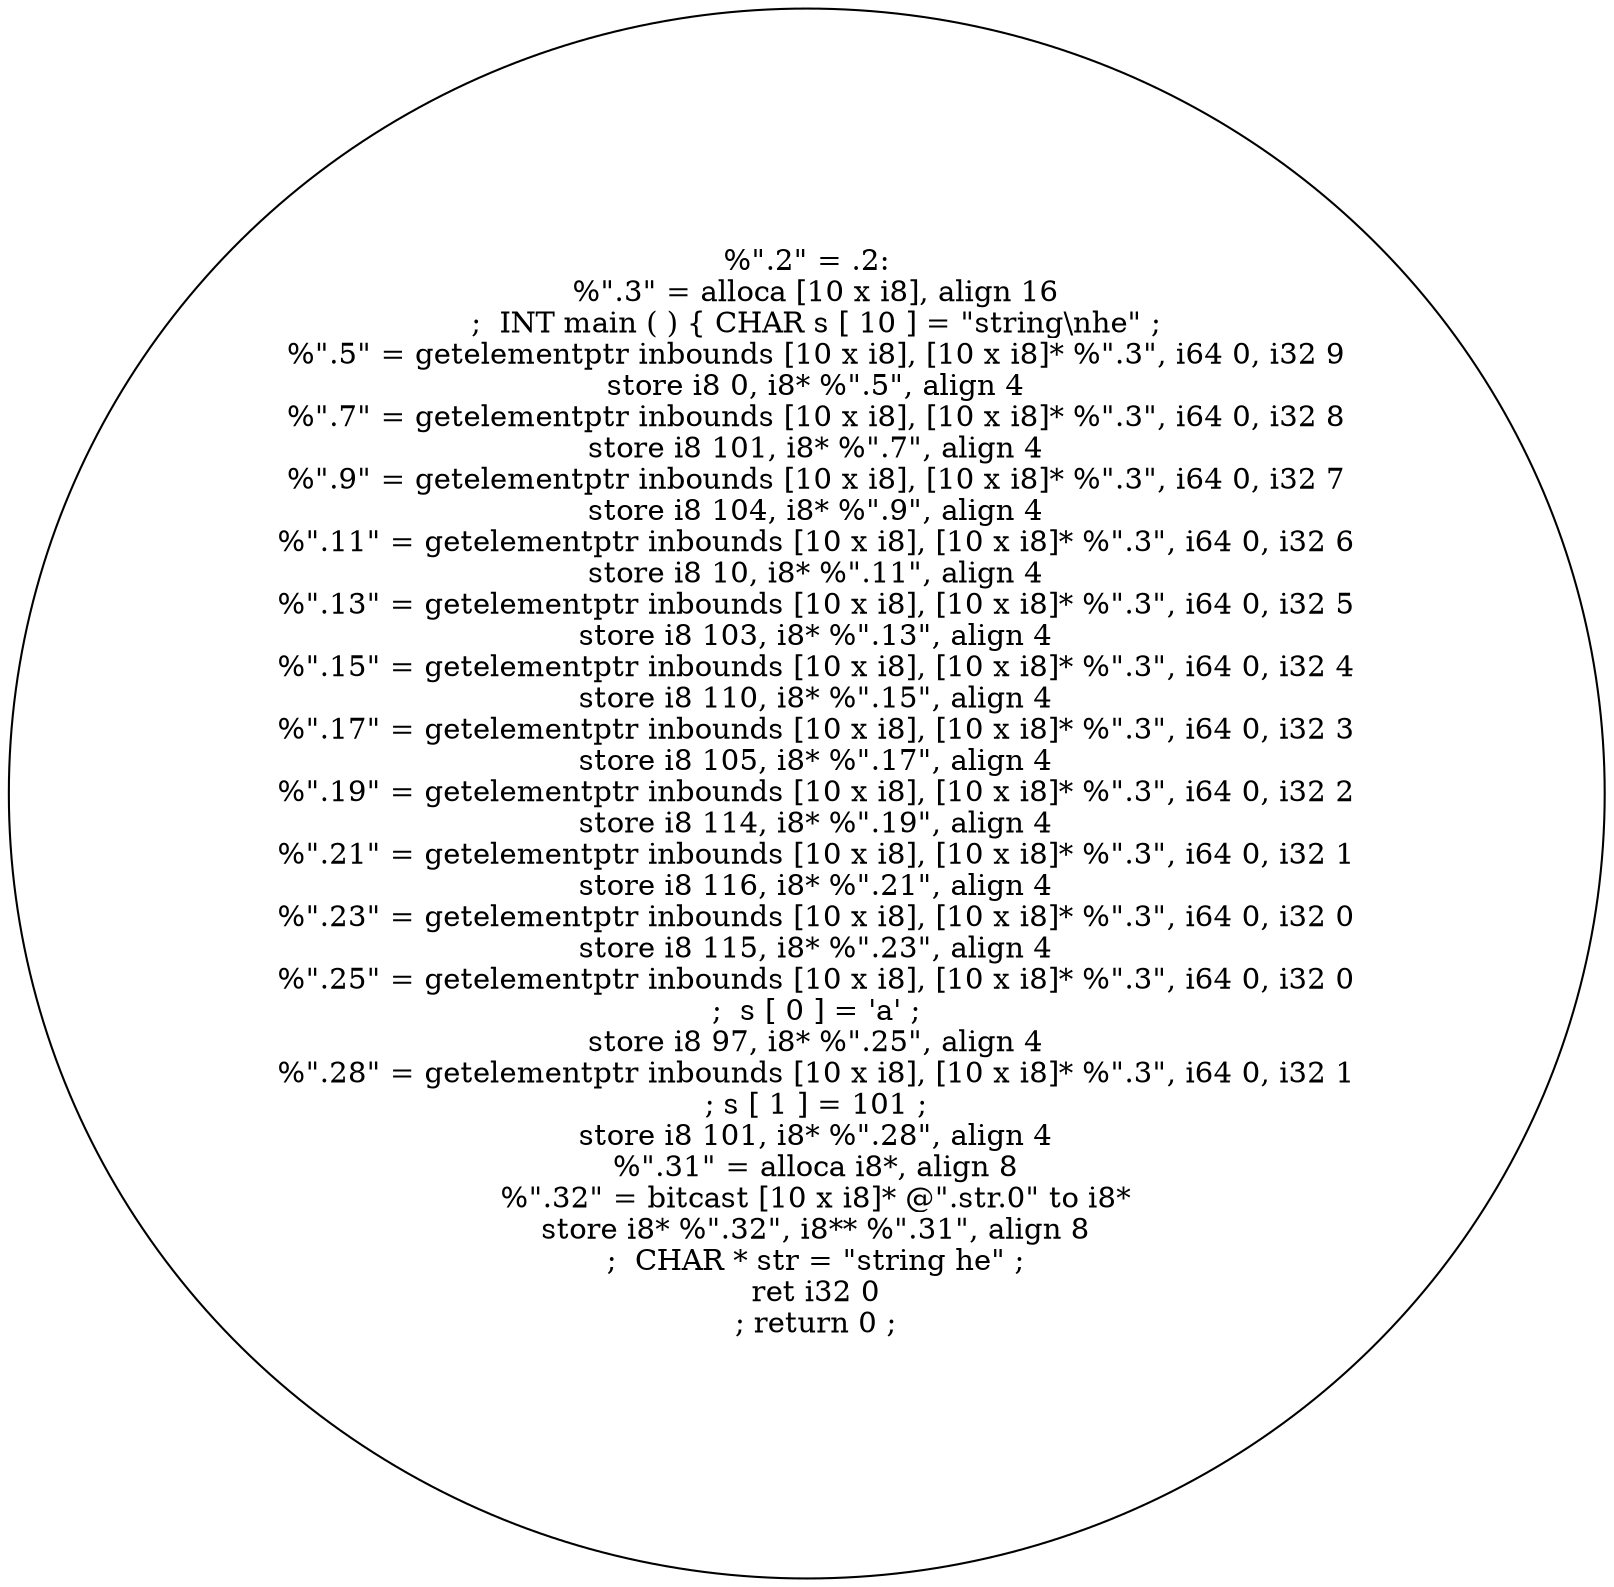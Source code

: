 digraph AST {
  "135951640216672" [label="%\".2\" = .2:
  %\".3\" = alloca [10 x i8], align 16
  ;  INT main ( ) { CHAR s [ 10 ] = \"string\\nhe\" ;
  %\".5\" = getelementptr inbounds [10 x i8], [10 x i8]* %\".3\", i64 0, i32 9
  store i8 0, i8* %\".5\", align 4
  %\".7\" = getelementptr inbounds [10 x i8], [10 x i8]* %\".3\", i64 0, i32 8
  store i8 101, i8* %\".7\", align 4
  %\".9\" = getelementptr inbounds [10 x i8], [10 x i8]* %\".3\", i64 0, i32 7
  store i8 104, i8* %\".9\", align 4
  %\".11\" = getelementptr inbounds [10 x i8], [10 x i8]* %\".3\", i64 0, i32 6
  store i8 10, i8* %\".11\", align 4
  %\".13\" = getelementptr inbounds [10 x i8], [10 x i8]* %\".3\", i64 0, i32 5
  store i8 103, i8* %\".13\", align 4
  %\".15\" = getelementptr inbounds [10 x i8], [10 x i8]* %\".3\", i64 0, i32 4
  store i8 110, i8* %\".15\", align 4
  %\".17\" = getelementptr inbounds [10 x i8], [10 x i8]* %\".3\", i64 0, i32 3
  store i8 105, i8* %\".17\", align 4
  %\".19\" = getelementptr inbounds [10 x i8], [10 x i8]* %\".3\", i64 0, i32 2
  store i8 114, i8* %\".19\", align 4
  %\".21\" = getelementptr inbounds [10 x i8], [10 x i8]* %\".3\", i64 0, i32 1
  store i8 116, i8* %\".21\", align 4
  %\".23\" = getelementptr inbounds [10 x i8], [10 x i8]* %\".3\", i64 0, i32 0
  store i8 115, i8* %\".23\", align 4
  %\".25\" = getelementptr inbounds [10 x i8], [10 x i8]* %\".3\", i64 0, i32 0
  ;  s [ 0 ] = 'a' ;
  store i8 97, i8* %\".25\", align 4
  %\".28\" = getelementptr inbounds [10 x i8], [10 x i8]* %\".3\", i64 0, i32 1
  ; s [ 1 ] = 101 ;
  store i8 101, i8* %\".28\", align 4
  %\".31\" = alloca i8*, align 8
  %\".32\" = bitcast [10 x i8]* @\".str.0\" to i8*
  store i8* %\".32\", i8** %\".31\", align 8
  ;  CHAR * str = \"string he\" ;
  ret i32 0
  ; return 0 ;"];
}
